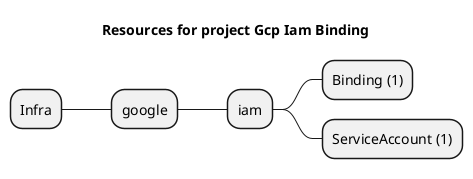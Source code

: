 @startmindmap
title Resources for project Gcp Iam Binding
skinparam monochrome true
+ Infra
++ google
+++ iam
++++ Binding (1)
++++ ServiceAccount (1)
@endmindmap